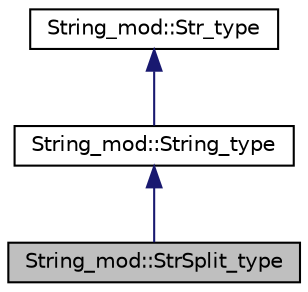 digraph "String_mod::StrSplit_type"
{
 // LATEX_PDF_SIZE
  edge [fontname="Helvetica",fontsize="10",labelfontname="Helvetica",labelfontsize="10"];
  node [fontname="Helvetica",fontsize="10",shape=record];
  Node1 [label="String_mod::StrSplit_type",height=0.2,width=0.4,color="black", fillcolor="grey75", style="filled", fontcolor="black",tooltip="The StrSplit_type class with a container component for string parts."];
  Node2 -> Node1 [dir="back",color="midnightblue",fontsize="10",style="solid",fontname="Helvetica"];
  Node2 [label="String_mod::String_type",height=0.2,width=0.4,color="black", fillcolor="white", style="filled",URL="$structString__mod_1_1String__type.html",tooltip="The String_type class for manipulating strings."];
  Node3 -> Node2 [dir="back",color="midnightblue",fontsize="10",style="solid",fontname="Helvetica"];
  Node3 [label="String_mod::Str_type",height=0.2,width=0.4,color="black", fillcolor="white", style="filled",URL="$structString__mod_1_1Str__type.html",tooltip="The primitive type to contain an allocatable character type as a single string."];
}
